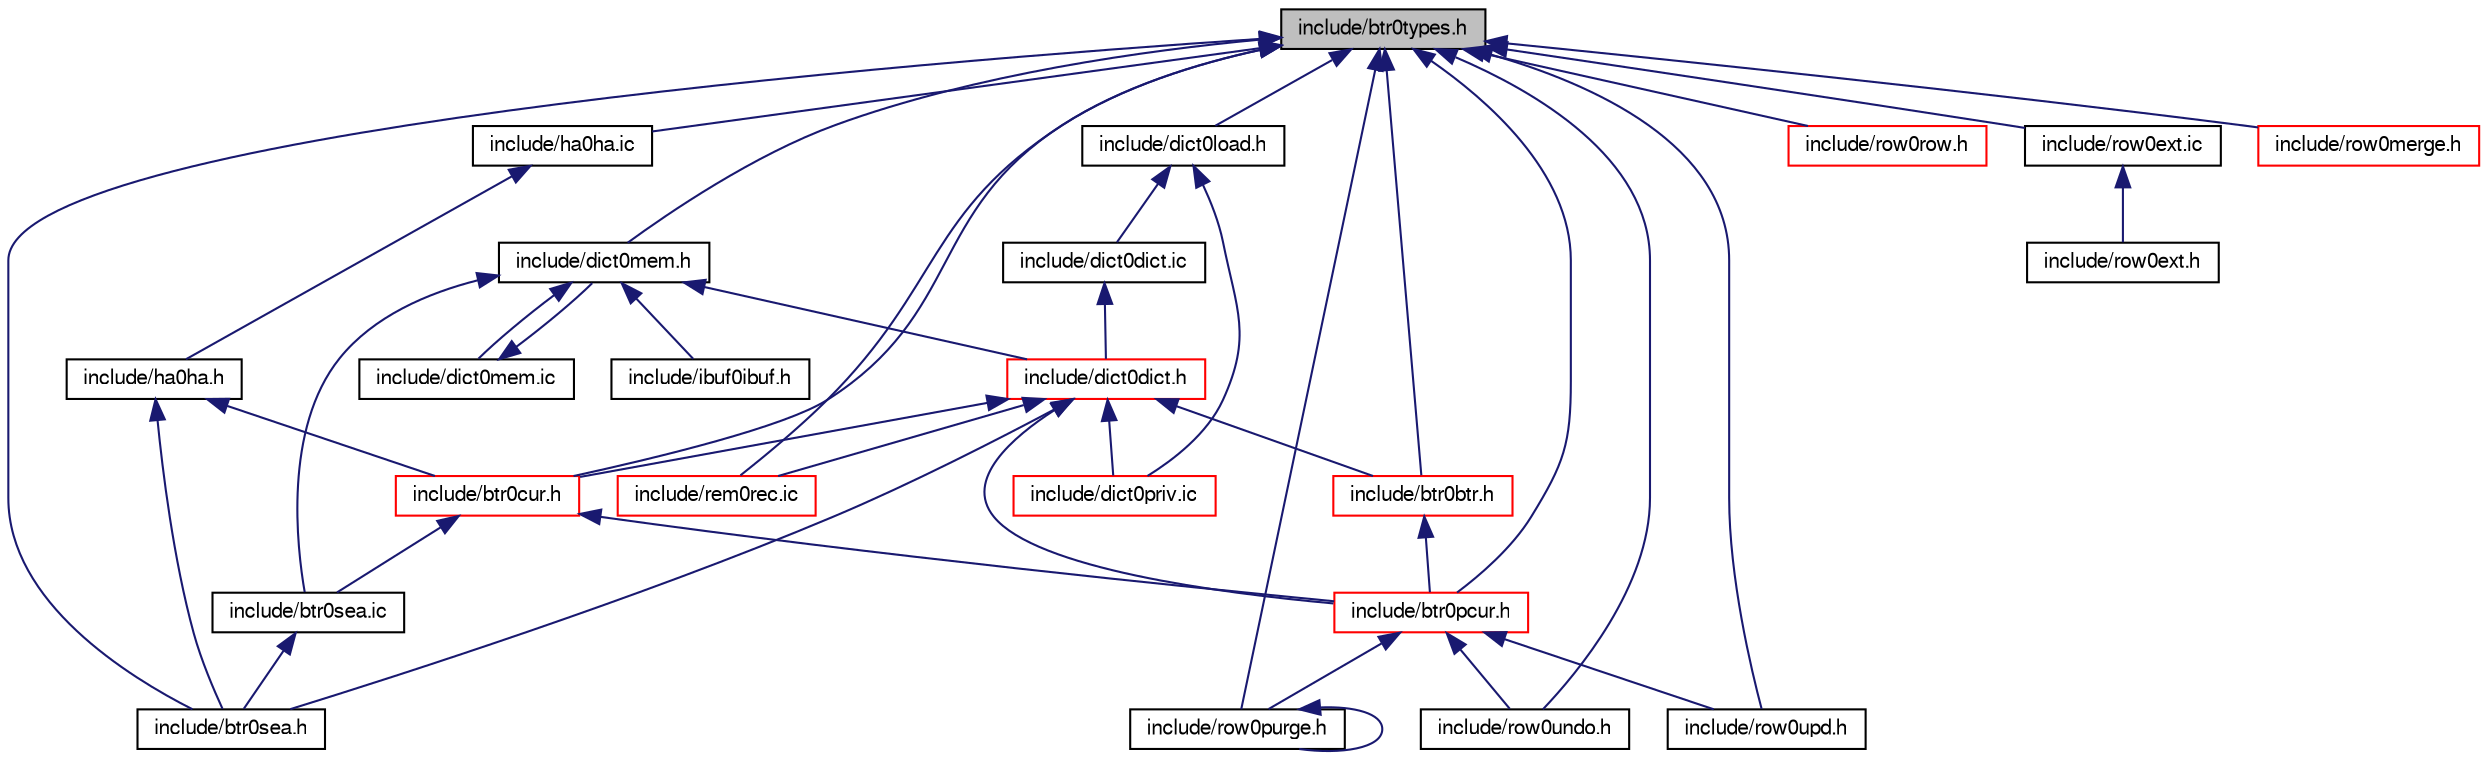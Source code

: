 digraph "include/btr0types.h"
{
  bgcolor="transparent";
  edge [fontname="FreeSans",fontsize="10",labelfontname="FreeSans",labelfontsize="10"];
  node [fontname="FreeSans",fontsize="10",shape=record];
  Node1 [label="include/btr0types.h",height=0.2,width=0.4,color="black", fillcolor="grey75", style="filled" fontcolor="black"];
  Node1 -> Node2 [dir="back",color="midnightblue",fontsize="10",style="solid",fontname="FreeSans"];
  Node2 [label="include/dict0mem.h",height=0.2,width=0.4,color="black",URL="$dict0mem_8h.html"];
  Node2 -> Node3 [dir="back",color="midnightblue",fontsize="10",style="solid",fontname="FreeSans"];
  Node3 [label="include/dict0dict.h",height=0.2,width=0.4,color="red",URL="$dict0dict_8h.html"];
  Node3 -> Node4 [dir="back",color="midnightblue",fontsize="10",style="solid",fontname="FreeSans"];
  Node4 [label="include/rem0rec.ic",height=0.2,width=0.4,color="red",URL="$rem0rec_8ic.html"];
  Node3 -> Node5 [dir="back",color="midnightblue",fontsize="10",style="solid",fontname="FreeSans"];
  Node5 [label="include/btr0btr.h",height=0.2,width=0.4,color="red",URL="$btr0btr_8h.html"];
  Node5 -> Node6 [dir="back",color="midnightblue",fontsize="10",style="solid",fontname="FreeSans"];
  Node6 [label="include/btr0pcur.h",height=0.2,width=0.4,color="red",URL="$btr0pcur_8h.html"];
  Node6 -> Node7 [dir="back",color="midnightblue",fontsize="10",style="solid",fontname="FreeSans"];
  Node7 [label="include/row0purge.h",height=0.2,width=0.4,color="black",URL="$row0purge_8h.html"];
  Node7 -> Node7 [dir="back",color="midnightblue",fontsize="10",style="solid",fontname="FreeSans"];
  Node6 -> Node8 [dir="back",color="midnightblue",fontsize="10",style="solid",fontname="FreeSans"];
  Node8 [label="include/row0undo.h",height=0.2,width=0.4,color="black",URL="$row0undo_8h.html"];
  Node6 -> Node9 [dir="back",color="midnightblue",fontsize="10",style="solid",fontname="FreeSans"];
  Node9 [label="include/row0upd.h",height=0.2,width=0.4,color="black",URL="$row0upd_8h.html"];
  Node3 -> Node10 [dir="back",color="midnightblue",fontsize="10",style="solid",fontname="FreeSans"];
  Node10 [label="include/btr0cur.h",height=0.2,width=0.4,color="red",URL="$btr0cur_8h.html"];
  Node10 -> Node6 [dir="back",color="midnightblue",fontsize="10",style="solid",fontname="FreeSans"];
  Node10 -> Node11 [dir="back",color="midnightblue",fontsize="10",style="solid",fontname="FreeSans"];
  Node11 [label="include/btr0sea.ic",height=0.2,width=0.4,color="black",URL="$btr0sea_8ic.html"];
  Node11 -> Node12 [dir="back",color="midnightblue",fontsize="10",style="solid",fontname="FreeSans"];
  Node12 [label="include/btr0sea.h",height=0.2,width=0.4,color="black",URL="$btr0sea_8h.html"];
  Node3 -> Node6 [dir="back",color="midnightblue",fontsize="10",style="solid",fontname="FreeSans"];
  Node3 -> Node12 [dir="back",color="midnightblue",fontsize="10",style="solid",fontname="FreeSans"];
  Node3 -> Node13 [dir="back",color="midnightblue",fontsize="10",style="solid",fontname="FreeSans"];
  Node13 [label="include/dict0priv.ic",height=0.2,width=0.4,color="red",URL="$dict0priv_8ic.html"];
  Node2 -> Node14 [dir="back",color="midnightblue",fontsize="10",style="solid",fontname="FreeSans"];
  Node14 [label="include/dict0mem.ic",height=0.2,width=0.4,color="black",URL="$dict0mem_8ic.html"];
  Node14 -> Node2 [dir="back",color="midnightblue",fontsize="10",style="solid",fontname="FreeSans"];
  Node2 -> Node11 [dir="back",color="midnightblue",fontsize="10",style="solid",fontname="FreeSans"];
  Node2 -> Node15 [dir="back",color="midnightblue",fontsize="10",style="solid",fontname="FreeSans"];
  Node15 [label="include/ibuf0ibuf.h",height=0.2,width=0.4,color="black",URL="$ibuf0ibuf_8h.html"];
  Node1 -> Node16 [dir="back",color="midnightblue",fontsize="10",style="solid",fontname="FreeSans"];
  Node16 [label="include/dict0load.h",height=0.2,width=0.4,color="black",URL="$dict0load_8h.html"];
  Node16 -> Node17 [dir="back",color="midnightblue",fontsize="10",style="solid",fontname="FreeSans"];
  Node17 [label="include/dict0dict.ic",height=0.2,width=0.4,color="black",URL="$dict0dict_8ic.html"];
  Node17 -> Node3 [dir="back",color="midnightblue",fontsize="10",style="solid",fontname="FreeSans"];
  Node16 -> Node13 [dir="back",color="midnightblue",fontsize="10",style="solid",fontname="FreeSans"];
  Node1 -> Node4 [dir="back",color="midnightblue",fontsize="10",style="solid",fontname="FreeSans"];
  Node1 -> Node5 [dir="back",color="midnightblue",fontsize="10",style="solid",fontname="FreeSans"];
  Node1 -> Node10 [dir="back",color="midnightblue",fontsize="10",style="solid",fontname="FreeSans"];
  Node1 -> Node18 [dir="back",color="midnightblue",fontsize="10",style="solid",fontname="FreeSans"];
  Node18 [label="include/ha0ha.ic",height=0.2,width=0.4,color="black",URL="$ha0ha_8ic.html"];
  Node18 -> Node19 [dir="back",color="midnightblue",fontsize="10",style="solid",fontname="FreeSans"];
  Node19 [label="include/ha0ha.h",height=0.2,width=0.4,color="black",URL="$ha0ha_8h.html"];
  Node19 -> Node10 [dir="back",color="midnightblue",fontsize="10",style="solid",fontname="FreeSans"];
  Node19 -> Node12 [dir="back",color="midnightblue",fontsize="10",style="solid",fontname="FreeSans"];
  Node1 -> Node6 [dir="back",color="midnightblue",fontsize="10",style="solid",fontname="FreeSans"];
  Node1 -> Node12 [dir="back",color="midnightblue",fontsize="10",style="solid",fontname="FreeSans"];
  Node1 -> Node20 [dir="back",color="midnightblue",fontsize="10",style="solid",fontname="FreeSans"];
  Node20 [label="include/row0row.h",height=0.2,width=0.4,color="red",URL="$row0row_8h.html"];
  Node1 -> Node21 [dir="back",color="midnightblue",fontsize="10",style="solid",fontname="FreeSans"];
  Node21 [label="include/row0ext.ic",height=0.2,width=0.4,color="black",URL="$row0ext_8ic.html"];
  Node21 -> Node22 [dir="back",color="midnightblue",fontsize="10",style="solid",fontname="FreeSans"];
  Node22 [label="include/row0ext.h",height=0.2,width=0.4,color="black",URL="$row0ext_8h.html"];
  Node1 -> Node23 [dir="back",color="midnightblue",fontsize="10",style="solid",fontname="FreeSans"];
  Node23 [label="include/row0merge.h",height=0.2,width=0.4,color="red",URL="$row0merge_8h.html"];
  Node1 -> Node7 [dir="back",color="midnightblue",fontsize="10",style="solid",fontname="FreeSans"];
  Node1 -> Node8 [dir="back",color="midnightblue",fontsize="10",style="solid",fontname="FreeSans"];
  Node1 -> Node9 [dir="back",color="midnightblue",fontsize="10",style="solid",fontname="FreeSans"];
}
